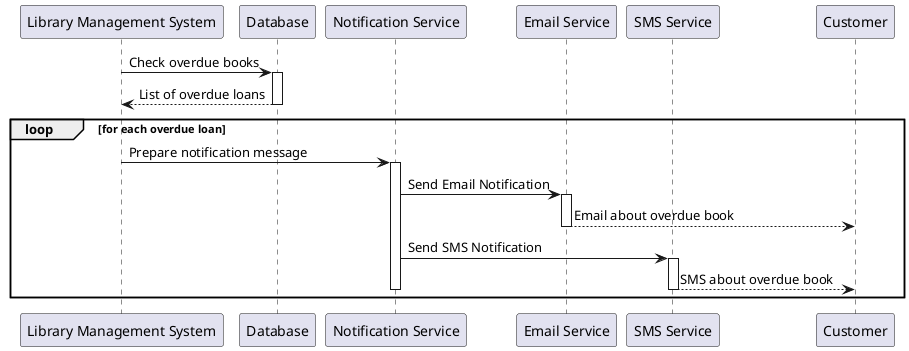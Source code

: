 @startuml
participant "Library Management System" as LMS
participant "Database" as DB
participant "Notification Service" as NS
participant "Email Service" as ES
participant "SMS Service" as SS
participant "Customer" as Cust

LMS -> DB: Check overdue books
activate DB
DB --> LMS: List of overdue loans
deactivate DB

loop for each overdue loan
  LMS -> NS : Prepare notification message
  activate NS
  
  NS -> ES: Send Email Notification
  activate ES
  ES --> Cust: Email about overdue book
  deactivate ES
  
  NS -> SS: Send SMS Notification
  activate SS
  SS --> Cust: SMS about overdue book
  deactivate SS
  
  deactivate NS
end

@enduml
